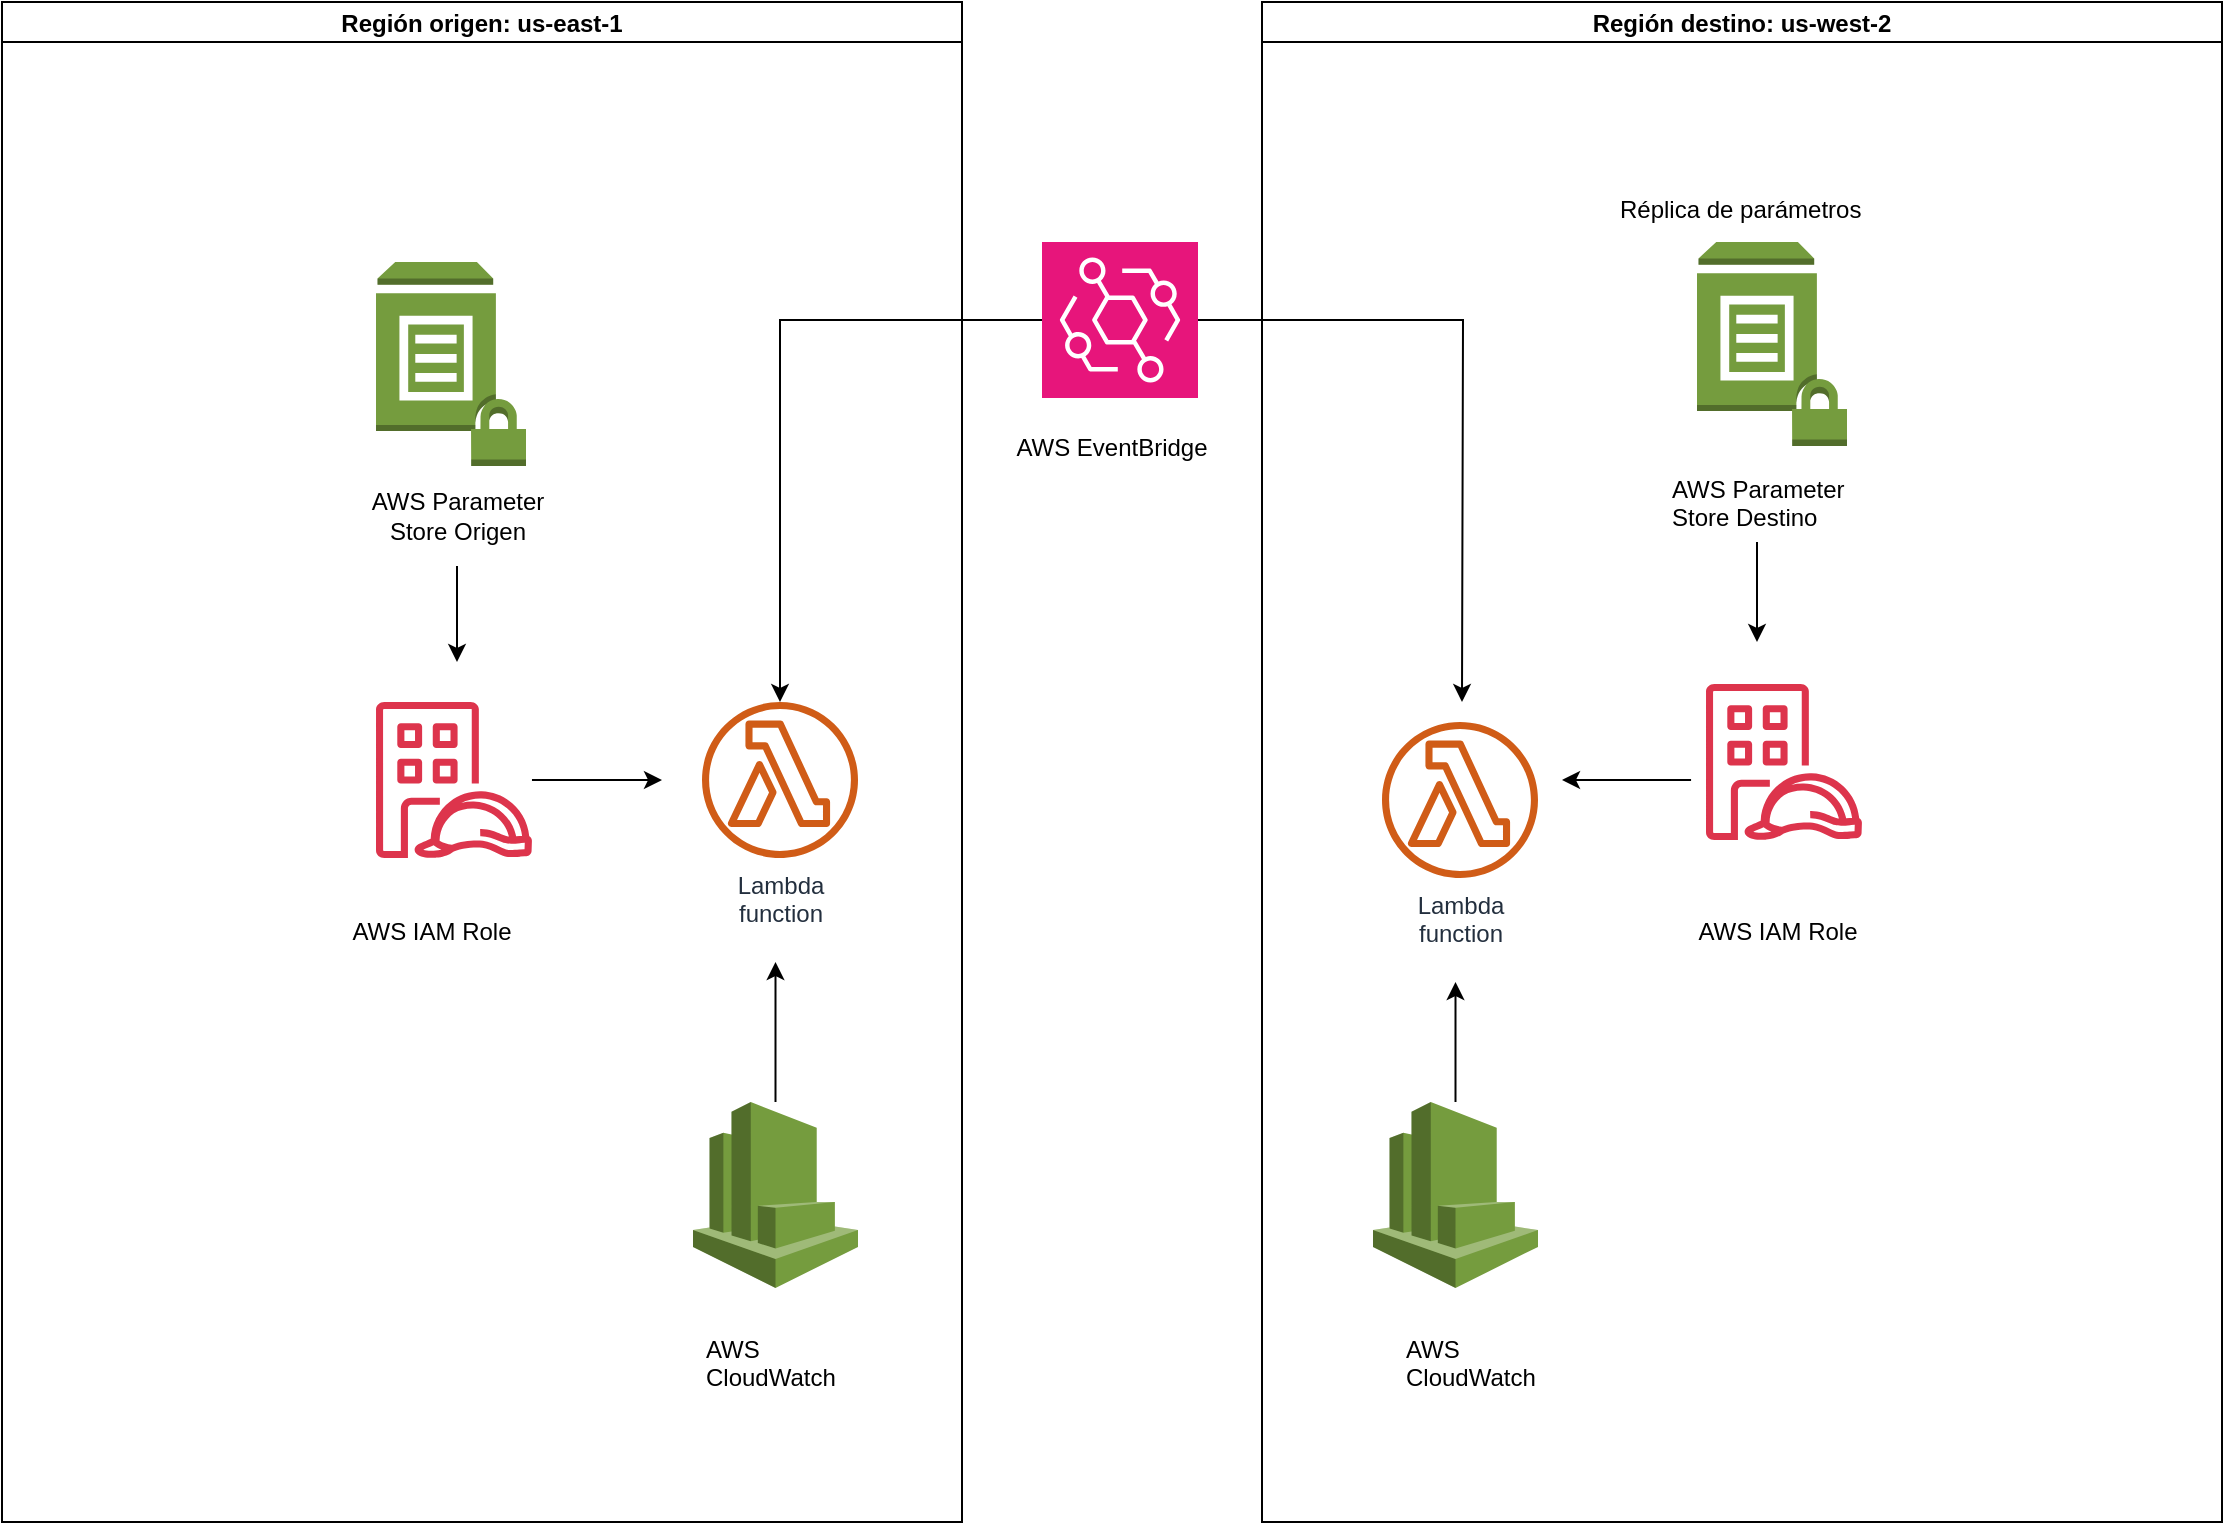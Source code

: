 <mxfile version="24.7.1" type="github">
  <diagram id="Ht1M8jgEwFfnCIfOTk4-" name="Page-1">
    <mxGraphModel dx="548" dy="499" grid="1" gridSize="10" guides="1" tooltips="1" connect="1" arrows="1" fold="1" page="1" pageScale="1" pageWidth="1169" pageHeight="827" background="none" math="0" shadow="0">
      <root>
        <mxCell id="0" />
        <mxCell id="1" parent="0" />
        <mxCell id="wMUD5X-A9GFCYnmL9H_o-32" style="edgeStyle=orthogonalEdgeStyle;rounded=0;orthogonalLoop=1;jettySize=auto;html=1;" edge="1" parent="1" source="VYMYHPz4Sc5OkGbCSFCF-7" target="wMUD5X-A9GFCYnmL9H_o-9">
          <mxGeometry relative="1" as="geometry" />
        </mxCell>
        <mxCell id="wMUD5X-A9GFCYnmL9H_o-33" style="edgeStyle=orthogonalEdgeStyle;rounded=0;orthogonalLoop=1;jettySize=auto;html=1;" edge="1" parent="1" source="VYMYHPz4Sc5OkGbCSFCF-7">
          <mxGeometry relative="1" as="geometry">
            <mxPoint x="910" y="390" as="targetPoint" />
          </mxGeometry>
        </mxCell>
        <mxCell id="VYMYHPz4Sc5OkGbCSFCF-7" value="" style="sketch=0;points=[[0,0,0],[0.25,0,0],[0.5,0,0],[0.75,0,0],[1,0,0],[0,1,0],[0.25,1,0],[0.5,1,0],[0.75,1,0],[1,1,0],[0,0.25,0],[0,0.5,0],[0,0.75,0],[1,0.25,0],[1,0.5,0],[1,0.75,0]];outlineConnect=0;fontColor=#232F3E;fillColor=#E7157B;strokeColor=#ffffff;dashed=0;verticalLabelPosition=bottom;verticalAlign=top;align=center;html=1;fontSize=12;fontStyle=0;aspect=fixed;shape=mxgraph.aws4.resourceIcon;resIcon=mxgraph.aws4.eventbridge;" parent="1" vertex="1">
          <mxGeometry x="700" y="160" width="78" height="78" as="geometry" />
        </mxCell>
        <mxCell id="VYMYHPz4Sc5OkGbCSFCF-8" value="AWS EventBridge" style="ellipse;whiteSpace=wrap;html=1;strokeColor=none;" parent="1" vertex="1">
          <mxGeometry x="680" y="238" width="110" height="50" as="geometry" />
        </mxCell>
        <mxCell id="wMUD5X-A9GFCYnmL9H_o-1" value="Región origen: us-east-1" style="swimlane;startSize=20;horizontal=1;containerType=tree;" vertex="1" parent="1">
          <mxGeometry x="180" y="40" width="480" height="760" as="geometry" />
        </mxCell>
        <mxCell id="wMUD5X-A9GFCYnmL9H_o-9" value="Lambda&lt;br&gt;function" style="outlineConnect=0;fontColor=#232F3E;gradientColor=none;fillColor=#D05C17;strokeColor=none;dashed=0;verticalLabelPosition=bottom;verticalAlign=top;align=center;html=1;fontSize=12;fontStyle=0;aspect=fixed;pointerEvents=1;shape=mxgraph.aws4.lambda_function;labelBackgroundColor=#ffffff;" vertex="1" parent="wMUD5X-A9GFCYnmL9H_o-1">
          <mxGeometry x="350" y="350" width="78" height="78" as="geometry" />
        </mxCell>
        <mxCell id="VYMYHPz4Sc5OkGbCSFCF-1" value="" style="outlineConnect=0;dashed=0;verticalLabelPosition=bottom;verticalAlign=top;align=center;html=1;shape=mxgraph.aws3.parameter_store;fillColor=#759C3E;gradientColor=none;" parent="wMUD5X-A9GFCYnmL9H_o-1" vertex="1">
          <mxGeometry x="187" y="130" width="75" height="102" as="geometry" />
        </mxCell>
        <mxCell id="wMUD5X-A9GFCYnmL9H_o-31" style="edgeStyle=orthogonalEdgeStyle;rounded=0;orthogonalLoop=1;jettySize=auto;html=1;" edge="1" parent="wMUD5X-A9GFCYnmL9H_o-1" source="VYMYHPz4Sc5OkGbCSFCF-5">
          <mxGeometry relative="1" as="geometry">
            <mxPoint x="227.5" y="330" as="targetPoint" />
          </mxGeometry>
        </mxCell>
        <mxCell id="VYMYHPz4Sc5OkGbCSFCF-5" value="AWS Parameter Store Origen" style="ellipse;whiteSpace=wrap;html=1;strokeColor=none;" parent="wMUD5X-A9GFCYnmL9H_o-1" vertex="1">
          <mxGeometry x="172.5" y="232" width="110" height="50" as="geometry" />
        </mxCell>
        <mxCell id="wMUD5X-A9GFCYnmL9H_o-17" style="edgeStyle=orthogonalEdgeStyle;rounded=0;orthogonalLoop=1;jettySize=auto;html=1;" edge="1" parent="wMUD5X-A9GFCYnmL9H_o-1" source="VYMYHPz4Sc5OkGbCSFCF-16">
          <mxGeometry relative="1" as="geometry">
            <mxPoint x="330" y="389" as="targetPoint" />
          </mxGeometry>
        </mxCell>
        <mxCell id="VYMYHPz4Sc5OkGbCSFCF-16" value="" style="sketch=0;outlineConnect=0;fontColor=#232F3E;gradientColor=none;fillColor=#DD344C;strokeColor=none;dashed=0;verticalLabelPosition=bottom;verticalAlign=top;align=center;html=1;fontSize=12;fontStyle=0;aspect=fixed;pointerEvents=1;shape=mxgraph.aws4.identity_access_management_iam_roles_anywhere;" parent="wMUD5X-A9GFCYnmL9H_o-1" vertex="1">
          <mxGeometry x="187" y="350" width="78" height="78" as="geometry" />
        </mxCell>
        <mxCell id="VYMYHPz4Sc5OkGbCSFCF-18" value="AWS IAM Role" style="ellipse;whiteSpace=wrap;html=1;strokeColor=none;" parent="wMUD5X-A9GFCYnmL9H_o-1" vertex="1">
          <mxGeometry x="160" y="440" width="110" height="50" as="geometry" />
        </mxCell>
        <mxCell id="wMUD5X-A9GFCYnmL9H_o-24" style="edgeStyle=orthogonalEdgeStyle;rounded=0;orthogonalLoop=1;jettySize=auto;html=1;" edge="1" parent="wMUD5X-A9GFCYnmL9H_o-1" source="wMUD5X-A9GFCYnmL9H_o-22">
          <mxGeometry relative="1" as="geometry">
            <mxPoint x="386.75" y="480" as="targetPoint" />
          </mxGeometry>
        </mxCell>
        <mxCell id="wMUD5X-A9GFCYnmL9H_o-22" value="" style="outlineConnect=0;dashed=0;verticalLabelPosition=bottom;verticalAlign=top;align=center;html=1;shape=mxgraph.aws3.cloudwatch;fillColor=#759C3E;gradientColor=none;" vertex="1" parent="wMUD5X-A9GFCYnmL9H_o-1">
          <mxGeometry x="345.5" y="550" width="82.5" height="93" as="geometry" />
        </mxCell>
        <mxCell id="wMUD5X-A9GFCYnmL9H_o-23" value="AWS CloudWatch" style="text;whiteSpace=wrap;" vertex="1" parent="wMUD5X-A9GFCYnmL9H_o-1">
          <mxGeometry x="350" y="660" width="90" height="40" as="geometry" />
        </mxCell>
        <mxCell id="wMUD5X-A9GFCYnmL9H_o-6" value="Región destino: us-west-2" style="swimlane;startSize=20;horizontal=1;containerType=tree;fillColor=default;swimlaneFillColor=none;" vertex="1" parent="1">
          <mxGeometry x="810" y="40" width="480" height="760" as="geometry" />
        </mxCell>
        <mxCell id="VYMYHPz4Sc5OkGbCSFCF-20" value="" style="outlineConnect=0;dashed=0;verticalLabelPosition=bottom;verticalAlign=top;align=center;html=1;shape=mxgraph.aws3.parameter_store;fillColor=#759C3E;gradientColor=none;" parent="wMUD5X-A9GFCYnmL9H_o-6" vertex="1">
          <mxGeometry x="217.5" y="120" width="75" height="102" as="geometry" />
        </mxCell>
        <mxCell id="wMUD5X-A9GFCYnmL9H_o-30" style="edgeStyle=orthogonalEdgeStyle;rounded=0;orthogonalLoop=1;jettySize=auto;html=1;" edge="1" parent="wMUD5X-A9GFCYnmL9H_o-6" source="VYMYHPz4Sc5OkGbCSFCF-19">
          <mxGeometry relative="1" as="geometry">
            <mxPoint x="247.5" y="320" as="targetPoint" />
          </mxGeometry>
        </mxCell>
        <mxCell id="VYMYHPz4Sc5OkGbCSFCF-19" value="AWS Parameter Store Destino" style="text;whiteSpace=wrap;" parent="wMUD5X-A9GFCYnmL9H_o-6" vertex="1">
          <mxGeometry x="202.5" y="230" width="90" height="40" as="geometry" />
        </mxCell>
        <mxCell id="wMUD5X-A9GFCYnmL9H_o-25" style="edgeStyle=orthogonalEdgeStyle;rounded=0;orthogonalLoop=1;jettySize=auto;html=1;" edge="1" parent="wMUD5X-A9GFCYnmL9H_o-6" source="VYMYHPz4Sc5OkGbCSFCF-29">
          <mxGeometry relative="1" as="geometry">
            <mxPoint x="96.75" y="490" as="targetPoint" />
          </mxGeometry>
        </mxCell>
        <mxCell id="VYMYHPz4Sc5OkGbCSFCF-29" value="" style="outlineConnect=0;dashed=0;verticalLabelPosition=bottom;verticalAlign=top;align=center;html=1;shape=mxgraph.aws3.cloudwatch;fillColor=#759C3E;gradientColor=none;" parent="wMUD5X-A9GFCYnmL9H_o-6" vertex="1">
          <mxGeometry x="55.5" y="550" width="82.5" height="93" as="geometry" />
        </mxCell>
        <mxCell id="VYMYHPz4Sc5OkGbCSFCF-30" value="AWS CloudWatch" style="text;whiteSpace=wrap;" parent="wMUD5X-A9GFCYnmL9H_o-6" vertex="1">
          <mxGeometry x="70" y="660" width="90" height="40" as="geometry" />
        </mxCell>
        <mxCell id="UEzPUAAOIrF-is8g5C7q-115" value="Lambda&lt;br&gt;function" style="outlineConnect=0;fontColor=#232F3E;gradientColor=none;fillColor=#D05C17;strokeColor=none;dashed=0;verticalLabelPosition=bottom;verticalAlign=top;align=center;html=1;fontSize=12;fontStyle=0;aspect=fixed;pointerEvents=1;shape=mxgraph.aws4.lambda_function;labelBackgroundColor=#ffffff;" parent="wMUD5X-A9GFCYnmL9H_o-6" vertex="1">
          <mxGeometry x="60" y="360" width="78" height="78" as="geometry" />
        </mxCell>
        <mxCell id="VYMYHPz4Sc5OkGbCSFCF-24" value="Réplica de parámetros" style="text;whiteSpace=wrap;" parent="wMUD5X-A9GFCYnmL9H_o-6" vertex="1">
          <mxGeometry x="177" y="90" width="123" height="40" as="geometry" />
        </mxCell>
        <mxCell id="wMUD5X-A9GFCYnmL9H_o-21" style="edgeStyle=orthogonalEdgeStyle;rounded=0;orthogonalLoop=1;jettySize=auto;html=1;" edge="1" parent="wMUD5X-A9GFCYnmL9H_o-6">
          <mxGeometry relative="1" as="geometry">
            <mxPoint x="150" y="389" as="targetPoint" />
            <mxPoint x="214.536" y="389" as="sourcePoint" />
          </mxGeometry>
        </mxCell>
        <mxCell id="wMUD5X-A9GFCYnmL9H_o-12" value="AWS IAM Role" style="ellipse;whiteSpace=wrap;html=1;strokeColor=none;" vertex="1" parent="wMUD5X-A9GFCYnmL9H_o-6">
          <mxGeometry x="202.5" y="440" width="110" height="50" as="geometry" />
        </mxCell>
        <mxCell id="wMUD5X-A9GFCYnmL9H_o-26" value="" style="sketch=0;outlineConnect=0;fontColor=#232F3E;gradientColor=none;fillColor=#DD344C;strokeColor=none;dashed=0;verticalLabelPosition=bottom;verticalAlign=top;align=center;html=1;fontSize=12;fontStyle=0;aspect=fixed;pointerEvents=1;shape=mxgraph.aws4.identity_access_management_iam_roles_anywhere;" vertex="1" parent="wMUD5X-A9GFCYnmL9H_o-6">
          <mxGeometry x="222" y="341" width="78" height="78" as="geometry" />
        </mxCell>
      </root>
    </mxGraphModel>
  </diagram>
</mxfile>
